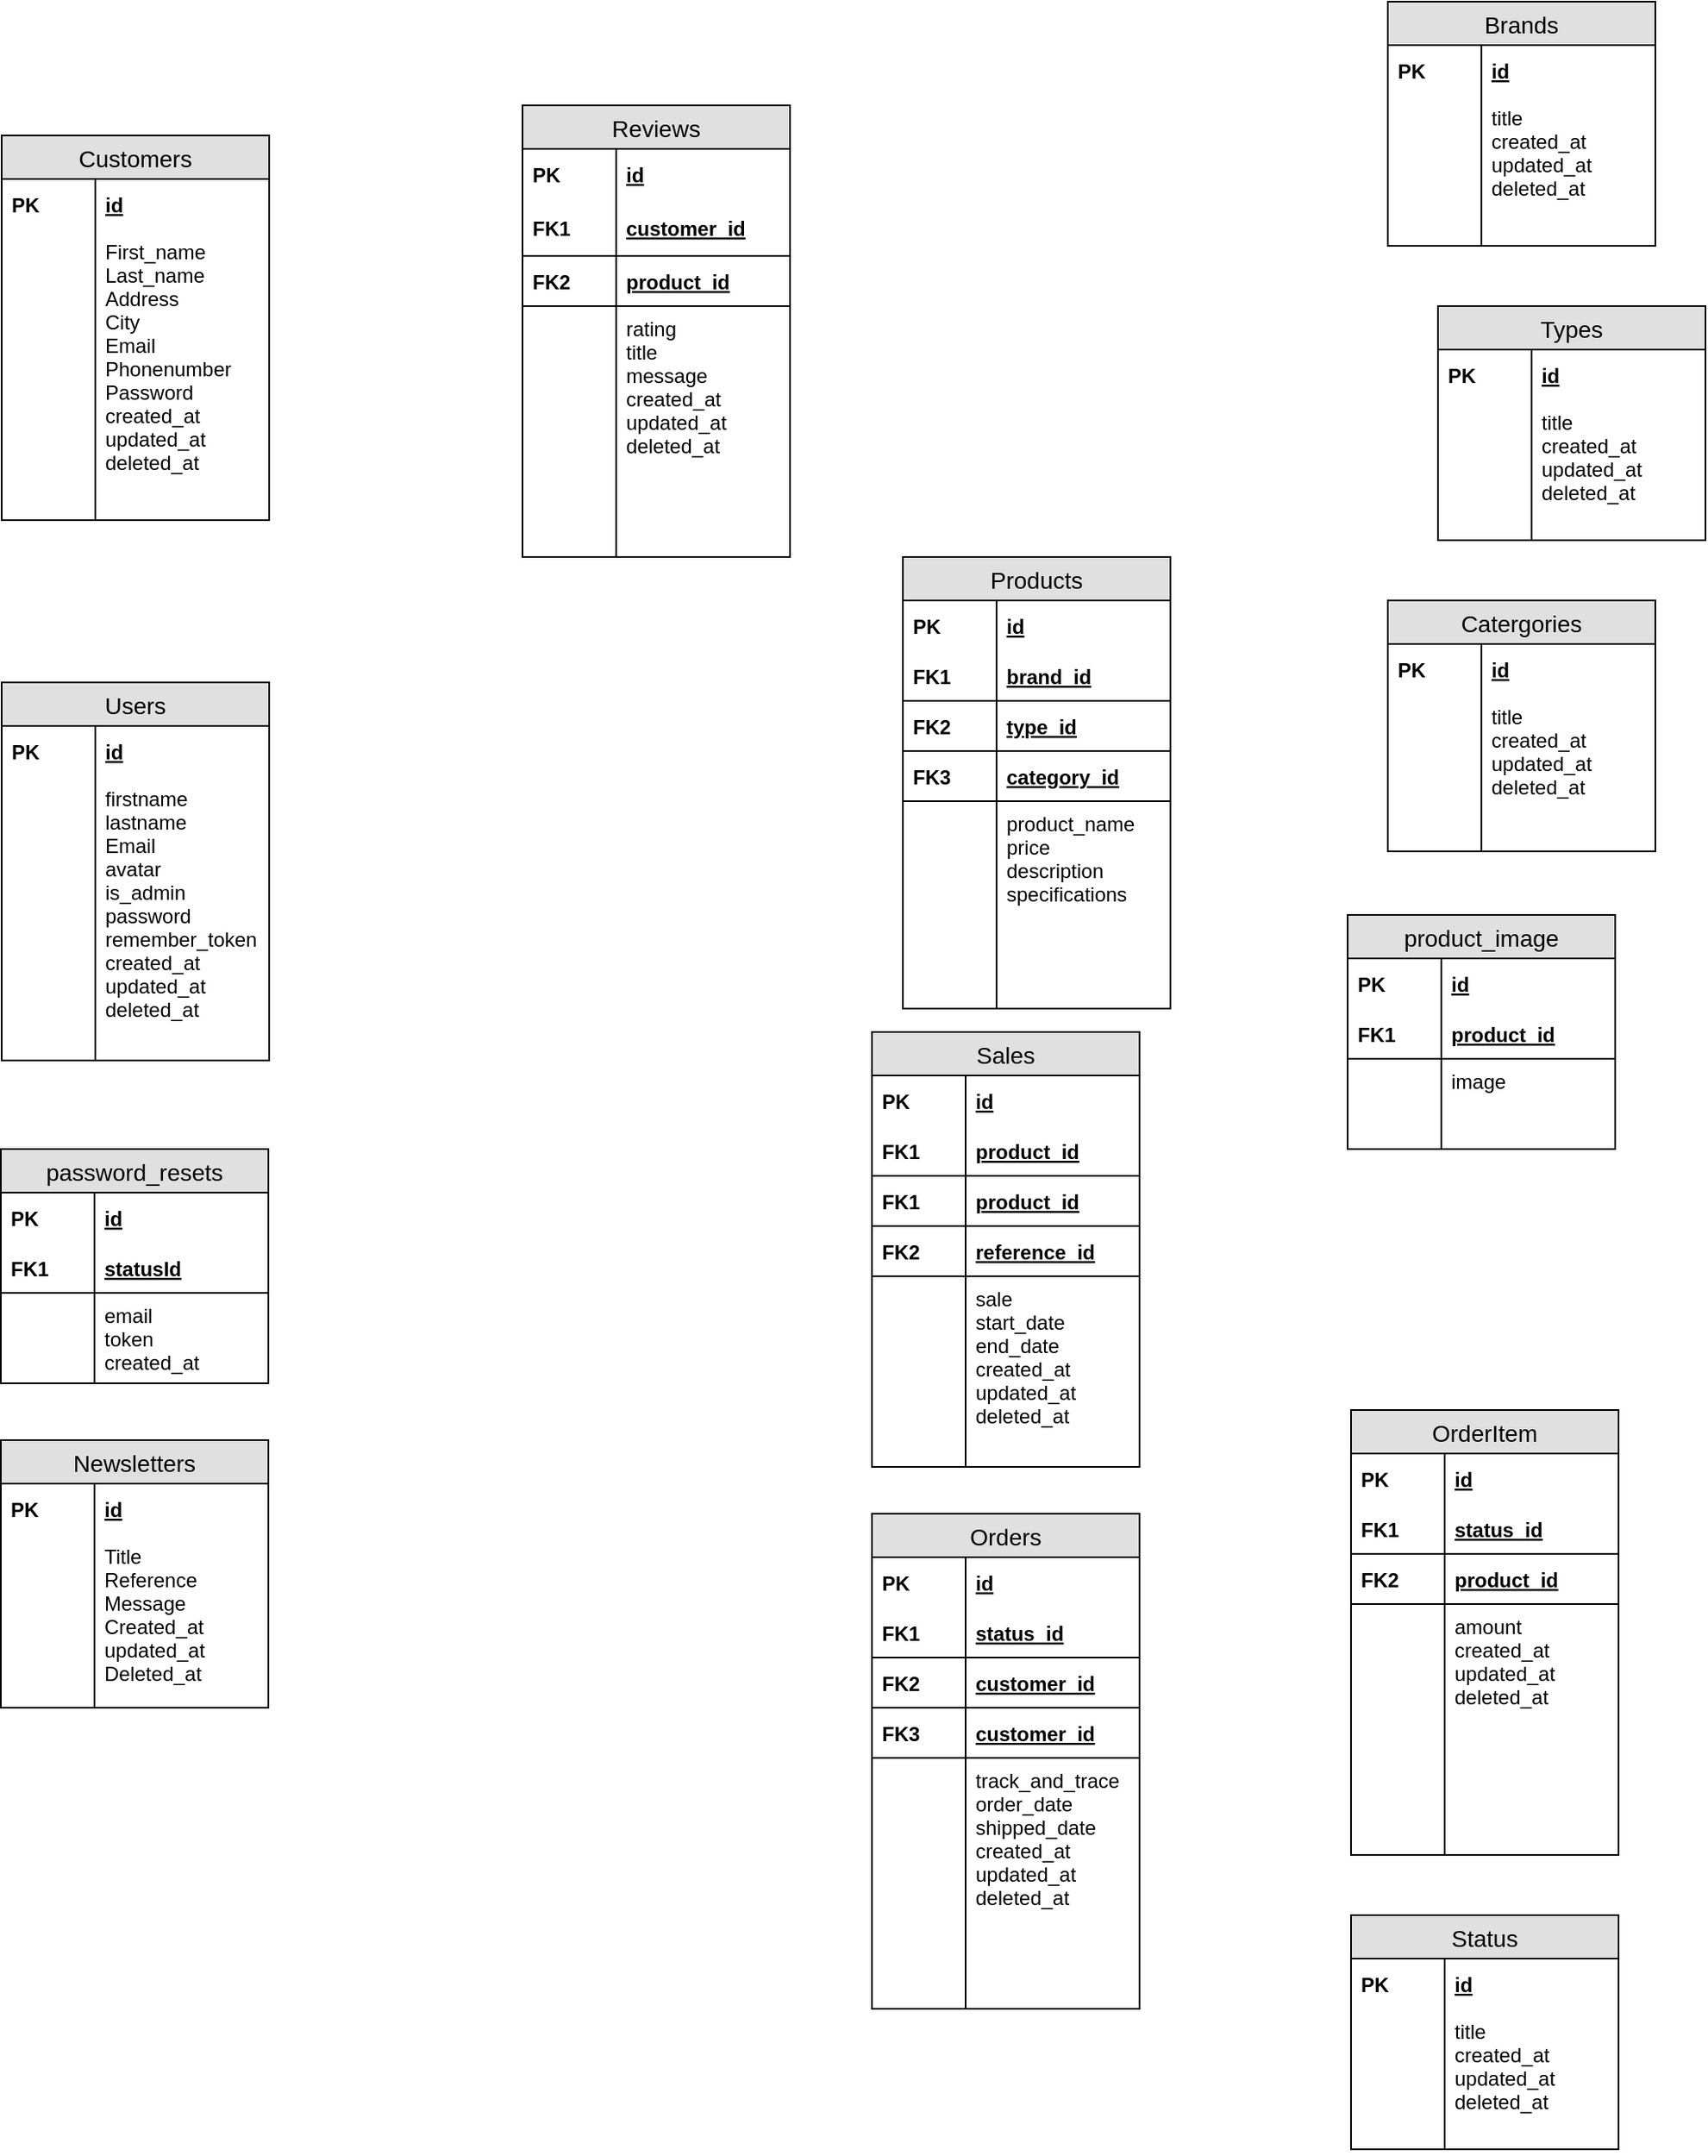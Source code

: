 <mxfile version="10.6.6" type="device"><diagram id="KkPdlIAnPe80sdSpznMc" name="Page-1"><mxGraphModel dx="2180" dy="2259" grid="1" gridSize="10" guides="1" tooltips="1" connect="1" arrows="1" fold="1" page="1" pageScale="1" pageWidth="827" pageHeight="1169" math="0" shadow="0"><root><mxCell id="0"/><mxCell id="1" parent="0"/><mxCell id="LSabZooOb-btMW3Cqpyk-1" value="Users" style="swimlane;fontStyle=0;childLayout=stackLayout;horizontal=1;startSize=26;fillColor=#e0e0e0;horizontalStack=0;resizeParent=1;resizeParentMax=0;resizeLast=0;collapsible=1;marginBottom=0;swimlaneFillColor=#ffffff;align=center;fontSize=14;" parent="1" vertex="1"><mxGeometry x="229" y="203" width="160" height="226" as="geometry"/></mxCell><mxCell id="C-ZoiLzfoRnEGjPuDSIJ-74" value="id" style="shape=partialRectangle;top=0;left=0;right=0;bottom=0;align=left;verticalAlign=middle;fillColor=none;spacingLeft=60;spacingRight=4;overflow=hidden;rotatable=0;points=[[0,0.5],[1,0.5]];portConstraint=eastwest;dropTarget=0;fontStyle=5;fontSize=12;" parent="LSabZooOb-btMW3Cqpyk-1" vertex="1"><mxGeometry y="26" width="160" height="30" as="geometry"/></mxCell><mxCell id="C-ZoiLzfoRnEGjPuDSIJ-75" value="PK" style="shape=partialRectangle;fontStyle=1;top=0;left=0;bottom=0;fillColor=none;align=left;verticalAlign=middle;spacingLeft=4;spacingRight=4;overflow=hidden;rotatable=0;points=[];portConstraint=eastwest;part=1;fontSize=12;" parent="C-ZoiLzfoRnEGjPuDSIJ-74" vertex="1" connectable="0"><mxGeometry width="56" height="30" as="geometry"/></mxCell><mxCell id="LSabZooOb-btMW3Cqpyk-6" value="firstname&#10;lastname&#10;Email&#10;avatar&#10;is_admin&#10;password&#10;remember_token&#10;created_at&#10;updated_at&#10;deleted_at&#10;" style="shape=partialRectangle;top=0;left=0;right=0;bottom=0;align=left;verticalAlign=top;fillColor=none;spacingLeft=60;spacingRight=4;overflow=hidden;rotatable=0;points=[[0,0.5],[1,0.5]];portConstraint=eastwest;dropTarget=0;fontSize=12;" parent="LSabZooOb-btMW3Cqpyk-1" vertex="1"><mxGeometry y="56" width="160" height="170" as="geometry"/></mxCell><mxCell id="LSabZooOb-btMW3Cqpyk-7" value="" style="shape=partialRectangle;top=0;left=0;bottom=0;fillColor=none;align=left;verticalAlign=top;spacingLeft=4;spacingRight=4;overflow=hidden;rotatable=0;points=[];portConstraint=eastwest;part=1;fontSize=12;" parent="LSabZooOb-btMW3Cqpyk-6" vertex="1" connectable="0"><mxGeometry width="56" height="170" as="geometry"/></mxCell><mxCell id="LSabZooOb-btMW3Cqpyk-8" value="Customers" style="swimlane;fontStyle=0;childLayout=stackLayout;horizontal=1;startSize=26;fillColor=#e0e0e0;horizontalStack=0;resizeParent=1;resizeParentMax=0;resizeLast=0;collapsible=1;marginBottom=0;swimlaneFillColor=#ffffff;align=center;fontSize=14;" parent="1" vertex="1"><mxGeometry x="229" y="-124" width="160" height="230" as="geometry"/></mxCell><mxCell id="LSabZooOb-btMW3Cqpyk-9" value="id" style="shape=partialRectangle;top=0;left=0;right=0;bottom=0;align=left;verticalAlign=middle;fillColor=none;spacingLeft=60;spacingRight=4;overflow=hidden;rotatable=0;points=[[0,0.5],[1,0.5]];portConstraint=eastwest;dropTarget=0;fontStyle=5;fontSize=12;" parent="LSabZooOb-btMW3Cqpyk-8" vertex="1"><mxGeometry y="26" width="160" height="30" as="geometry"/></mxCell><mxCell id="LSabZooOb-btMW3Cqpyk-10" value="PK" style="shape=partialRectangle;fontStyle=1;top=0;left=0;bottom=0;fillColor=none;align=left;verticalAlign=middle;spacingLeft=4;spacingRight=4;overflow=hidden;rotatable=0;points=[];portConstraint=eastwest;part=1;fontSize=12;" parent="LSabZooOb-btMW3Cqpyk-9" vertex="1" connectable="0"><mxGeometry width="56" height="30" as="geometry"/></mxCell><mxCell id="LSabZooOb-btMW3Cqpyk-13" value="First_name&#10;Last_name&#10;Address&#10;City&#10;Email&#10;Phonenumber&#10;Password&#10;created_at&#10;updated_at&#10;deleted_at" style="shape=partialRectangle;top=0;left=0;right=0;bottom=0;align=left;verticalAlign=top;fillColor=none;spacingLeft=60;spacingRight=4;overflow=hidden;rotatable=0;points=[[0,0.5],[1,0.5]];portConstraint=eastwest;dropTarget=0;fontSize=12;" parent="LSabZooOb-btMW3Cqpyk-8" vertex="1"><mxGeometry y="56" width="160" height="174" as="geometry"/></mxCell><mxCell id="LSabZooOb-btMW3Cqpyk-14" value="" style="shape=partialRectangle;top=0;left=0;bottom=0;fillColor=none;align=left;verticalAlign=top;spacingLeft=4;spacingRight=4;overflow=hidden;rotatable=0;points=[];portConstraint=eastwest;part=1;fontSize=12;" parent="LSabZooOb-btMW3Cqpyk-13" vertex="1" connectable="0"><mxGeometry width="56" height="174" as="geometry"/></mxCell><mxCell id="LSabZooOb-btMW3Cqpyk-15" value="Products" style="swimlane;fontStyle=0;childLayout=stackLayout;horizontal=1;startSize=26;fillColor=#e0e0e0;horizontalStack=0;resizeParent=1;resizeParentMax=0;resizeLast=0;collapsible=1;marginBottom=0;swimlaneFillColor=#ffffff;align=center;fontSize=14;" parent="1" vertex="1"><mxGeometry x="768" y="128" width="160" height="270" as="geometry"/></mxCell><mxCell id="LSabZooOb-btMW3Cqpyk-16" value="id" style="shape=partialRectangle;top=0;left=0;right=0;bottom=0;align=left;verticalAlign=middle;fillColor=none;spacingLeft=60;spacingRight=4;overflow=hidden;rotatable=0;points=[[0,0.5],[1,0.5]];portConstraint=eastwest;dropTarget=0;fontStyle=5;fontSize=12;" parent="LSabZooOb-btMW3Cqpyk-15" vertex="1"><mxGeometry y="26" width="160" height="30" as="geometry"/></mxCell><mxCell id="LSabZooOb-btMW3Cqpyk-17" value="PK" style="shape=partialRectangle;fontStyle=1;top=0;left=0;bottom=0;fillColor=none;align=left;verticalAlign=middle;spacingLeft=4;spacingRight=4;overflow=hidden;rotatable=0;points=[];portConstraint=eastwest;part=1;fontSize=12;" parent="LSabZooOb-btMW3Cqpyk-16" vertex="1" connectable="0"><mxGeometry width="56" height="30" as="geometry"/></mxCell><mxCell id="LSabZooOb-btMW3Cqpyk-18" value="brand_id" style="shape=partialRectangle;top=0;left=0;right=0;bottom=1;align=left;verticalAlign=middle;fillColor=none;spacingLeft=60;spacingRight=4;overflow=hidden;rotatable=0;points=[[0,0.5],[1,0.5]];portConstraint=eastwest;dropTarget=0;fontStyle=5;fontSize=12;" parent="LSabZooOb-btMW3Cqpyk-15" vertex="1"><mxGeometry y="56" width="160" height="30" as="geometry"/></mxCell><mxCell id="LSabZooOb-btMW3Cqpyk-19" value="FK1" style="shape=partialRectangle;fontStyle=1;top=0;left=0;bottom=0;fillColor=none;align=left;verticalAlign=middle;spacingLeft=4;spacingRight=4;overflow=hidden;rotatable=0;points=[];portConstraint=eastwest;part=1;fontSize=12;" parent="LSabZooOb-btMW3Cqpyk-18" vertex="1" connectable="0"><mxGeometry width="56" height="30" as="geometry"/></mxCell><mxCell id="C-ZoiLzfoRnEGjPuDSIJ-87" value="type_id" style="shape=partialRectangle;top=0;left=0;right=0;bottom=1;align=left;verticalAlign=middle;fillColor=none;spacingLeft=60;spacingRight=4;overflow=hidden;rotatable=0;points=[[0,0.5],[1,0.5]];portConstraint=eastwest;dropTarget=0;fontStyle=5;fontSize=12;" parent="LSabZooOb-btMW3Cqpyk-15" vertex="1"><mxGeometry y="86" width="160" height="30" as="geometry"/></mxCell><mxCell id="C-ZoiLzfoRnEGjPuDSIJ-88" value="FK2" style="shape=partialRectangle;fontStyle=1;top=0;left=0;bottom=0;fillColor=none;align=left;verticalAlign=middle;spacingLeft=4;spacingRight=4;overflow=hidden;rotatable=0;points=[];portConstraint=eastwest;part=1;fontSize=12;" parent="C-ZoiLzfoRnEGjPuDSIJ-87" vertex="1" connectable="0"><mxGeometry width="56" height="30" as="geometry"/></mxCell><mxCell id="C-ZoiLzfoRnEGjPuDSIJ-96" value="category_id" style="shape=partialRectangle;top=0;left=0;right=0;bottom=1;align=left;verticalAlign=middle;fillColor=none;spacingLeft=60;spacingRight=4;overflow=hidden;rotatable=0;points=[[0,0.5],[1,0.5]];portConstraint=eastwest;dropTarget=0;fontStyle=5;fontSize=12;" parent="LSabZooOb-btMW3Cqpyk-15" vertex="1"><mxGeometry y="116" width="160" height="30" as="geometry"/></mxCell><mxCell id="C-ZoiLzfoRnEGjPuDSIJ-97" value="FK3" style="shape=partialRectangle;fontStyle=1;top=0;left=0;bottom=0;fillColor=none;align=left;verticalAlign=middle;spacingLeft=4;spacingRight=4;overflow=hidden;rotatable=0;points=[];portConstraint=eastwest;part=1;fontSize=12;" parent="C-ZoiLzfoRnEGjPuDSIJ-96" vertex="1" connectable="0"><mxGeometry width="56" height="30" as="geometry"/></mxCell><mxCell id="LSabZooOb-btMW3Cqpyk-20" value="product_name&#10;price&#10;description&#10;specifications&#10;" style="shape=partialRectangle;top=0;left=0;right=0;bottom=0;align=left;verticalAlign=top;fillColor=none;spacingLeft=60;spacingRight=4;overflow=hidden;rotatable=0;points=[[0,0.5],[1,0.5]];portConstraint=eastwest;dropTarget=0;fontSize=12;" parent="LSabZooOb-btMW3Cqpyk-15" vertex="1"><mxGeometry y="146" width="160" height="124" as="geometry"/></mxCell><mxCell id="LSabZooOb-btMW3Cqpyk-21" value="" style="shape=partialRectangle;top=0;left=0;bottom=0;fillColor=none;align=left;verticalAlign=top;spacingLeft=4;spacingRight=4;overflow=hidden;rotatable=0;points=[];portConstraint=eastwest;part=1;fontSize=12;" parent="LSabZooOb-btMW3Cqpyk-20" vertex="1" connectable="0"><mxGeometry width="56" height="124" as="geometry"/></mxCell><mxCell id="LSabZooOb-btMW3Cqpyk-22" value="Sales" style="swimlane;fontStyle=0;childLayout=stackLayout;horizontal=1;startSize=26;fillColor=#e0e0e0;horizontalStack=0;resizeParent=1;resizeParentMax=0;resizeLast=0;collapsible=1;marginBottom=0;swimlaneFillColor=#ffffff;align=center;fontSize=14;" parent="1" vertex="1"><mxGeometry x="749.5" y="412" width="160" height="260" as="geometry"/></mxCell><mxCell id="LSabZooOb-btMW3Cqpyk-23" value="id" style="shape=partialRectangle;top=0;left=0;right=0;bottom=0;align=left;verticalAlign=middle;fillColor=none;spacingLeft=60;spacingRight=4;overflow=hidden;rotatable=0;points=[[0,0.5],[1,0.5]];portConstraint=eastwest;dropTarget=0;fontStyle=5;fontSize=12;" parent="LSabZooOb-btMW3Cqpyk-22" vertex="1"><mxGeometry y="26" width="160" height="30" as="geometry"/></mxCell><mxCell id="LSabZooOb-btMW3Cqpyk-24" value="PK" style="shape=partialRectangle;fontStyle=1;top=0;left=0;bottom=0;fillColor=none;align=left;verticalAlign=middle;spacingLeft=4;spacingRight=4;overflow=hidden;rotatable=0;points=[];portConstraint=eastwest;part=1;fontSize=12;" parent="LSabZooOb-btMW3Cqpyk-23" vertex="1" connectable="0"><mxGeometry width="56" height="30" as="geometry"/></mxCell><mxCell id="LSabZooOb-btMW3Cqpyk-25" value="product_id" style="shape=partialRectangle;top=0;left=0;right=0;bottom=1;align=left;verticalAlign=middle;fillColor=none;spacingLeft=60;spacingRight=4;overflow=hidden;rotatable=0;points=[[0,0.5],[1,0.5]];portConstraint=eastwest;dropTarget=0;fontStyle=5;fontSize=12;" parent="LSabZooOb-btMW3Cqpyk-22" vertex="1"><mxGeometry y="56" width="160" height="30" as="geometry"/></mxCell><mxCell id="LSabZooOb-btMW3Cqpyk-26" value="FK1" style="shape=partialRectangle;fontStyle=1;top=0;left=0;bottom=0;fillColor=none;align=left;verticalAlign=middle;spacingLeft=4;spacingRight=4;overflow=hidden;rotatable=0;points=[];portConstraint=eastwest;part=1;fontSize=12;" parent="LSabZooOb-btMW3Cqpyk-25" vertex="1" connectable="0"><mxGeometry width="56" height="30" as="geometry"/></mxCell><mxCell id="kPvNaV8XqZSj7f6YAjdq-21" value="product_id" style="shape=partialRectangle;top=0;left=0;right=0;bottom=1;align=left;verticalAlign=middle;fillColor=none;spacingLeft=60;spacingRight=4;overflow=hidden;rotatable=0;points=[[0,0.5],[1,0.5]];portConstraint=eastwest;dropTarget=0;fontStyle=5;fontSize=12;" vertex="1" parent="LSabZooOb-btMW3Cqpyk-22"><mxGeometry y="86" width="160" height="30" as="geometry"/></mxCell><mxCell id="kPvNaV8XqZSj7f6YAjdq-22" value="FK1" style="shape=partialRectangle;fontStyle=1;top=0;left=0;bottom=0;fillColor=none;align=left;verticalAlign=middle;spacingLeft=4;spacingRight=4;overflow=hidden;rotatable=0;points=[];portConstraint=eastwest;part=1;fontSize=12;" vertex="1" connectable="0" parent="kPvNaV8XqZSj7f6YAjdq-21"><mxGeometry width="56" height="30" as="geometry"/></mxCell><mxCell id="C-ZoiLzfoRnEGjPuDSIJ-83" value="reference_id" style="shape=partialRectangle;top=0;left=0;right=0;bottom=1;align=left;verticalAlign=middle;fillColor=none;spacingLeft=60;spacingRight=4;overflow=hidden;rotatable=0;points=[[0,0.5],[1,0.5]];portConstraint=eastwest;dropTarget=0;fontStyle=5;fontSize=12;" parent="LSabZooOb-btMW3Cqpyk-22" vertex="1"><mxGeometry y="116" width="160" height="30" as="geometry"/></mxCell><mxCell id="C-ZoiLzfoRnEGjPuDSIJ-84" value="FK2" style="shape=partialRectangle;fontStyle=1;top=0;left=0;bottom=0;fillColor=none;align=left;verticalAlign=middle;spacingLeft=4;spacingRight=4;overflow=hidden;rotatable=0;points=[];portConstraint=eastwest;part=1;fontSize=12;" parent="C-ZoiLzfoRnEGjPuDSIJ-83" vertex="1" connectable="0"><mxGeometry width="56" height="30" as="geometry"/></mxCell><mxCell id="LSabZooOb-btMW3Cqpyk-27" value="sale&#10;start_date&#10;end_date&#10;created_at&#10;updated_at&#10;deleted_at&#10;" style="shape=partialRectangle;top=0;left=0;right=0;bottom=0;align=left;verticalAlign=top;fillColor=none;spacingLeft=60;spacingRight=4;overflow=hidden;rotatable=0;points=[[0,0.5],[1,0.5]];portConstraint=eastwest;dropTarget=0;fontSize=12;" parent="LSabZooOb-btMW3Cqpyk-22" vertex="1"><mxGeometry y="146" width="160" height="114" as="geometry"/></mxCell><mxCell id="LSabZooOb-btMW3Cqpyk-28" value="" style="shape=partialRectangle;top=0;left=0;bottom=0;fillColor=none;align=left;verticalAlign=top;spacingLeft=4;spacingRight=4;overflow=hidden;rotatable=0;points=[];portConstraint=eastwest;part=1;fontSize=12;" parent="LSabZooOb-btMW3Cqpyk-27" vertex="1" connectable="0"><mxGeometry width="56" height="114" as="geometry"/></mxCell><mxCell id="LSabZooOb-btMW3Cqpyk-29" value="Orders" style="swimlane;fontStyle=0;childLayout=stackLayout;horizontal=1;startSize=26;fillColor=#e0e0e0;horizontalStack=0;resizeParent=1;resizeParentMax=0;resizeLast=0;collapsible=1;marginBottom=0;swimlaneFillColor=#ffffff;align=center;fontSize=14;" parent="1" vertex="1"><mxGeometry x="749.5" y="700" width="160" height="296" as="geometry"/></mxCell><mxCell id="LSabZooOb-btMW3Cqpyk-30" value="id" style="shape=partialRectangle;top=0;left=0;right=0;bottom=0;align=left;verticalAlign=middle;fillColor=none;spacingLeft=60;spacingRight=4;overflow=hidden;rotatable=0;points=[[0,0.5],[1,0.5]];portConstraint=eastwest;dropTarget=0;fontStyle=5;fontSize=12;" parent="LSabZooOb-btMW3Cqpyk-29" vertex="1"><mxGeometry y="26" width="160" height="30" as="geometry"/></mxCell><mxCell id="LSabZooOb-btMW3Cqpyk-31" value="PK" style="shape=partialRectangle;fontStyle=1;top=0;left=0;bottom=0;fillColor=none;align=left;verticalAlign=middle;spacingLeft=4;spacingRight=4;overflow=hidden;rotatable=0;points=[];portConstraint=eastwest;part=1;fontSize=12;" parent="LSabZooOb-btMW3Cqpyk-30" vertex="1" connectable="0"><mxGeometry width="56" height="30" as="geometry"/></mxCell><mxCell id="LSabZooOb-btMW3Cqpyk-32" value="status_id" style="shape=partialRectangle;top=0;left=0;right=0;bottom=1;align=left;verticalAlign=middle;fillColor=none;spacingLeft=60;spacingRight=4;overflow=hidden;rotatable=0;points=[[0,0.5],[1,0.5]];portConstraint=eastwest;dropTarget=0;fontStyle=5;fontSize=12;" parent="LSabZooOb-btMW3Cqpyk-29" vertex="1"><mxGeometry y="56" width="160" height="30" as="geometry"/></mxCell><mxCell id="LSabZooOb-btMW3Cqpyk-33" value="FK1" style="shape=partialRectangle;fontStyle=1;top=0;left=0;bottom=0;fillColor=none;align=left;verticalAlign=middle;spacingLeft=4;spacingRight=4;overflow=hidden;rotatable=0;points=[];portConstraint=eastwest;part=1;fontSize=12;" parent="LSabZooOb-btMW3Cqpyk-32" vertex="1" connectable="0"><mxGeometry width="56" height="30" as="geometry"/></mxCell><mxCell id="kPvNaV8XqZSj7f6YAjdq-1" value="customer_id" style="shape=partialRectangle;top=0;left=0;right=0;bottom=1;align=left;verticalAlign=middle;fillColor=none;spacingLeft=60;spacingRight=4;overflow=hidden;rotatable=0;points=[[0,0.5],[1,0.5]];portConstraint=eastwest;dropTarget=0;fontStyle=5;fontSize=12;" vertex="1" parent="LSabZooOb-btMW3Cqpyk-29"><mxGeometry y="86" width="160" height="30" as="geometry"/></mxCell><mxCell id="kPvNaV8XqZSj7f6YAjdq-2" value="FK2" style="shape=partialRectangle;fontStyle=1;top=0;left=0;bottom=0;fillColor=none;align=left;verticalAlign=middle;spacingLeft=4;spacingRight=4;overflow=hidden;rotatable=0;points=[];portConstraint=eastwest;part=1;fontSize=12;" vertex="1" connectable="0" parent="kPvNaV8XqZSj7f6YAjdq-1"><mxGeometry width="56" height="30" as="geometry"/></mxCell><mxCell id="kPvNaV8XqZSj7f6YAjdq-3" value="customer_id" style="shape=partialRectangle;top=0;left=0;right=0;bottom=1;align=left;verticalAlign=middle;fillColor=none;spacingLeft=60;spacingRight=4;overflow=hidden;rotatable=0;points=[[0,0.5],[1,0.5]];portConstraint=eastwest;dropTarget=0;fontStyle=5;fontSize=12;" vertex="1" parent="LSabZooOb-btMW3Cqpyk-29"><mxGeometry y="116" width="160" height="30" as="geometry"/></mxCell><mxCell id="kPvNaV8XqZSj7f6YAjdq-4" value="FK3" style="shape=partialRectangle;fontStyle=1;top=0;left=0;bottom=0;fillColor=none;align=left;verticalAlign=middle;spacingLeft=4;spacingRight=4;overflow=hidden;rotatable=0;points=[];portConstraint=eastwest;part=1;fontSize=12;" vertex="1" connectable="0" parent="kPvNaV8XqZSj7f6YAjdq-3"><mxGeometry width="56" height="30" as="geometry"/></mxCell><mxCell id="LSabZooOb-btMW3Cqpyk-34" value="track_and_trace&#10;order_date&#10;shipped_date&#10;created_at&#10;updated_at&#10;deleted_at" style="shape=partialRectangle;top=0;left=0;right=0;bottom=0;align=left;verticalAlign=top;fillColor=none;spacingLeft=60;spacingRight=4;overflow=hidden;rotatable=0;points=[[0,0.5],[1,0.5]];portConstraint=eastwest;dropTarget=0;fontSize=12;" parent="LSabZooOb-btMW3Cqpyk-29" vertex="1"><mxGeometry y="146" width="160" height="150" as="geometry"/></mxCell><mxCell id="LSabZooOb-btMW3Cqpyk-35" value="" style="shape=partialRectangle;top=0;left=0;bottom=0;fillColor=none;align=left;verticalAlign=top;spacingLeft=4;spacingRight=4;overflow=hidden;rotatable=0;points=[];portConstraint=eastwest;part=1;fontSize=12;" parent="LSabZooOb-btMW3Cqpyk-34" vertex="1" connectable="0"><mxGeometry width="56" height="150" as="geometry"/></mxCell><mxCell id="LSabZooOb-btMW3Cqpyk-36" value="Newsletters" style="swimlane;fontStyle=0;childLayout=stackLayout;horizontal=1;startSize=26;fillColor=#e0e0e0;horizontalStack=0;resizeParent=1;resizeParentMax=0;resizeLast=0;collapsible=1;marginBottom=0;swimlaneFillColor=#ffffff;align=center;fontSize=14;" parent="1" vertex="1"><mxGeometry x="228.5" y="656" width="160" height="160" as="geometry"/></mxCell><mxCell id="LSabZooOb-btMW3Cqpyk-37" value="id" style="shape=partialRectangle;top=0;left=0;right=0;bottom=0;align=left;verticalAlign=middle;fillColor=none;spacingLeft=60;spacingRight=4;overflow=hidden;rotatable=0;points=[[0,0.5],[1,0.5]];portConstraint=eastwest;dropTarget=0;fontStyle=5;fontSize=12;" parent="LSabZooOb-btMW3Cqpyk-36" vertex="1"><mxGeometry y="26" width="160" height="30" as="geometry"/></mxCell><mxCell id="LSabZooOb-btMW3Cqpyk-38" value="PK" style="shape=partialRectangle;fontStyle=1;top=0;left=0;bottom=0;fillColor=none;align=left;verticalAlign=middle;spacingLeft=4;spacingRight=4;overflow=hidden;rotatable=0;points=[];portConstraint=eastwest;part=1;fontSize=12;" parent="LSabZooOb-btMW3Cqpyk-37" vertex="1" connectable="0"><mxGeometry width="56" height="30" as="geometry"/></mxCell><mxCell id="LSabZooOb-btMW3Cqpyk-41" value="Title&#10;Reference&#10;Message&#10;Created_at&#10;updated_at&#10;Deleted_at&#10;" style="shape=partialRectangle;top=0;left=0;right=0;bottom=0;align=left;verticalAlign=top;fillColor=none;spacingLeft=60;spacingRight=4;overflow=hidden;rotatable=0;points=[[0,0.5],[1,0.5]];portConstraint=eastwest;dropTarget=0;fontSize=12;" parent="LSabZooOb-btMW3Cqpyk-36" vertex="1"><mxGeometry y="56" width="160" height="104" as="geometry"/></mxCell><mxCell id="LSabZooOb-btMW3Cqpyk-42" value="" style="shape=partialRectangle;top=0;left=0;bottom=0;fillColor=none;align=left;verticalAlign=top;spacingLeft=4;spacingRight=4;overflow=hidden;rotatable=0;points=[];portConstraint=eastwest;part=1;fontSize=12;" parent="LSabZooOb-btMW3Cqpyk-41" vertex="1" connectable="0"><mxGeometry width="56" height="104" as="geometry"/></mxCell><mxCell id="LSabZooOb-btMW3Cqpyk-43" value="Reviews" style="swimlane;fontStyle=0;childLayout=stackLayout;horizontal=1;startSize=26;fillColor=#e0e0e0;horizontalStack=0;resizeParent=1;resizeParentMax=0;resizeLast=0;collapsible=1;marginBottom=0;swimlaneFillColor=#ffffff;align=center;fontSize=14;" parent="1" vertex="1"><mxGeometry x="540.5" y="-142" width="160" height="270" as="geometry"/></mxCell><mxCell id="LSabZooOb-btMW3Cqpyk-44" value="id" style="shape=partialRectangle;top=0;left=0;right=0;bottom=0;align=left;verticalAlign=middle;fillColor=none;spacingLeft=60;spacingRight=4;overflow=hidden;rotatable=0;points=[[0,0.5],[1,0.5]];portConstraint=eastwest;dropTarget=0;fontStyle=5;fontSize=12;" parent="LSabZooOb-btMW3Cqpyk-43" vertex="1"><mxGeometry y="26" width="160" height="30" as="geometry"/></mxCell><mxCell id="LSabZooOb-btMW3Cqpyk-45" value="PK" style="shape=partialRectangle;fontStyle=1;top=0;left=0;bottom=0;fillColor=none;align=left;verticalAlign=middle;spacingLeft=4;spacingRight=4;overflow=hidden;rotatable=0;points=[];portConstraint=eastwest;part=1;fontSize=12;" parent="LSabZooOb-btMW3Cqpyk-44" vertex="1" connectable="0"><mxGeometry width="56" height="30" as="geometry"/></mxCell><mxCell id="LSabZooOb-btMW3Cqpyk-46" value="customer_id" style="shape=partialRectangle;top=0;left=0;right=0;bottom=1;align=left;verticalAlign=middle;fillColor=none;spacingLeft=60;spacingRight=4;overflow=hidden;rotatable=0;points=[[0,0.5],[1,0.5]];portConstraint=eastwest;dropTarget=0;fontStyle=5;fontSize=12;" parent="LSabZooOb-btMW3Cqpyk-43" vertex="1"><mxGeometry y="56" width="160" height="34" as="geometry"/></mxCell><mxCell id="LSabZooOb-btMW3Cqpyk-47" value="FK1" style="shape=partialRectangle;fontStyle=1;top=0;left=0;bottom=0;fillColor=none;align=left;verticalAlign=middle;spacingLeft=4;spacingRight=4;overflow=hidden;rotatable=0;points=[];portConstraint=eastwest;part=1;fontSize=12;" parent="LSabZooOb-btMW3Cqpyk-46" vertex="1" connectable="0"><mxGeometry width="56" height="34" as="geometry"/></mxCell><mxCell id="C-ZoiLzfoRnEGjPuDSIJ-76" value="product_id" style="shape=partialRectangle;top=0;left=0;right=0;bottom=1;align=left;verticalAlign=middle;fillColor=none;spacingLeft=60;spacingRight=4;overflow=hidden;rotatable=0;points=[[0,0.5],[1,0.5]];portConstraint=eastwest;dropTarget=0;fontStyle=5;fontSize=12;" parent="LSabZooOb-btMW3Cqpyk-43" vertex="1"><mxGeometry y="90" width="160" height="30" as="geometry"/></mxCell><mxCell id="C-ZoiLzfoRnEGjPuDSIJ-77" value="FK2" style="shape=partialRectangle;fontStyle=1;top=0;left=0;bottom=0;fillColor=none;align=left;verticalAlign=middle;spacingLeft=4;spacingRight=4;overflow=hidden;rotatable=0;points=[];portConstraint=eastwest;part=1;fontSize=12;" parent="C-ZoiLzfoRnEGjPuDSIJ-76" vertex="1" connectable="0"><mxGeometry width="56" height="30" as="geometry"/></mxCell><mxCell id="LSabZooOb-btMW3Cqpyk-48" value="rating&#10;title&#10;message&#10;created_at&#10;updated_at&#10;deleted_at&#10;" style="shape=partialRectangle;top=0;left=0;right=0;bottom=0;align=left;verticalAlign=top;fillColor=none;spacingLeft=60;spacingRight=4;overflow=hidden;rotatable=0;points=[[0,0.5],[1,0.5]];portConstraint=eastwest;dropTarget=0;fontSize=12;" parent="LSabZooOb-btMW3Cqpyk-43" vertex="1"><mxGeometry y="120" width="160" height="150" as="geometry"/></mxCell><mxCell id="LSabZooOb-btMW3Cqpyk-49" value="" style="shape=partialRectangle;top=0;left=0;bottom=0;fillColor=none;align=left;verticalAlign=top;spacingLeft=4;spacingRight=4;overflow=hidden;rotatable=0;points=[];portConstraint=eastwest;part=1;fontSize=12;" parent="LSabZooOb-btMW3Cqpyk-48" vertex="1" connectable="0"><mxGeometry width="56" height="150" as="geometry"/></mxCell><mxCell id="C-ZoiLzfoRnEGjPuDSIJ-1" value="Catergories" style="swimlane;fontStyle=0;childLayout=stackLayout;horizontal=1;startSize=26;fillColor=#e0e0e0;horizontalStack=0;resizeParent=1;resizeParentMax=0;resizeLast=0;collapsible=1;marginBottom=0;swimlaneFillColor=#ffffff;align=center;fontSize=14;" parent="1" vertex="1"><mxGeometry x="1058" y="154" width="160" height="150" as="geometry"/></mxCell><mxCell id="C-ZoiLzfoRnEGjPuDSIJ-2" value="id" style="shape=partialRectangle;top=0;left=0;right=0;bottom=0;align=left;verticalAlign=middle;fillColor=none;spacingLeft=60;spacingRight=4;overflow=hidden;rotatable=0;points=[[0,0.5],[1,0.5]];portConstraint=eastwest;dropTarget=0;fontStyle=5;fontSize=12;" parent="C-ZoiLzfoRnEGjPuDSIJ-1" vertex="1"><mxGeometry y="26" width="160" height="30" as="geometry"/></mxCell><mxCell id="C-ZoiLzfoRnEGjPuDSIJ-3" value="PK" style="shape=partialRectangle;fontStyle=1;top=0;left=0;bottom=0;fillColor=none;align=left;verticalAlign=middle;spacingLeft=4;spacingRight=4;overflow=hidden;rotatable=0;points=[];portConstraint=eastwest;part=1;fontSize=12;" parent="C-ZoiLzfoRnEGjPuDSIJ-2" vertex="1" connectable="0"><mxGeometry width="56" height="30" as="geometry"/></mxCell><mxCell id="C-ZoiLzfoRnEGjPuDSIJ-6" value="title&#10;created_at&#10;updated_at&#10;deleted_at&#10;" style="shape=partialRectangle;top=0;left=0;right=0;bottom=0;align=left;verticalAlign=top;fillColor=none;spacingLeft=60;spacingRight=4;overflow=hidden;rotatable=0;points=[[0,0.5],[1,0.5]];portConstraint=eastwest;dropTarget=0;fontSize=12;" parent="C-ZoiLzfoRnEGjPuDSIJ-1" vertex="1"><mxGeometry y="56" width="160" height="94" as="geometry"/></mxCell><mxCell id="C-ZoiLzfoRnEGjPuDSIJ-7" value="" style="shape=partialRectangle;top=0;left=0;bottom=0;fillColor=none;align=left;verticalAlign=top;spacingLeft=4;spacingRight=4;overflow=hidden;rotatable=0;points=[];portConstraint=eastwest;part=1;fontSize=12;" parent="C-ZoiLzfoRnEGjPuDSIJ-6" vertex="1" connectable="0"><mxGeometry width="56" height="94.0" as="geometry"/></mxCell><mxCell id="C-ZoiLzfoRnEGjPuDSIJ-8" value="Brands" style="swimlane;fontStyle=0;childLayout=stackLayout;horizontal=1;startSize=26;fillColor=#e0e0e0;horizontalStack=0;resizeParent=1;resizeParentMax=0;resizeLast=0;collapsible=1;marginBottom=0;swimlaneFillColor=#ffffff;align=center;fontSize=14;" parent="1" vertex="1"><mxGeometry x="1058" y="-204" width="160" height="146" as="geometry"/></mxCell><mxCell id="C-ZoiLzfoRnEGjPuDSIJ-9" value="id" style="shape=partialRectangle;top=0;left=0;right=0;bottom=0;align=left;verticalAlign=middle;fillColor=none;spacingLeft=60;spacingRight=4;overflow=hidden;rotatable=0;points=[[0,0.5],[1,0.5]];portConstraint=eastwest;dropTarget=0;fontStyle=5;fontSize=12;" parent="C-ZoiLzfoRnEGjPuDSIJ-8" vertex="1"><mxGeometry y="26" width="160" height="30" as="geometry"/></mxCell><mxCell id="C-ZoiLzfoRnEGjPuDSIJ-10" value="PK" style="shape=partialRectangle;fontStyle=1;top=0;left=0;bottom=0;fillColor=none;align=left;verticalAlign=middle;spacingLeft=4;spacingRight=4;overflow=hidden;rotatable=0;points=[];portConstraint=eastwest;part=1;fontSize=12;" parent="C-ZoiLzfoRnEGjPuDSIJ-9" vertex="1" connectable="0"><mxGeometry width="56" height="30" as="geometry"/></mxCell><mxCell id="C-ZoiLzfoRnEGjPuDSIJ-13" value="title&#10;created_at&#10;updated_at&#10;deleted_at&#10;" style="shape=partialRectangle;top=0;left=0;right=0;bottom=0;align=left;verticalAlign=top;fillColor=none;spacingLeft=60;spacingRight=4;overflow=hidden;rotatable=0;points=[[0,0.5],[1,0.5]];portConstraint=eastwest;dropTarget=0;fontSize=12;" parent="C-ZoiLzfoRnEGjPuDSIJ-8" vertex="1"><mxGeometry y="56" width="160" height="90" as="geometry"/></mxCell><mxCell id="C-ZoiLzfoRnEGjPuDSIJ-14" value="" style="shape=partialRectangle;top=0;left=0;bottom=0;fillColor=none;align=left;verticalAlign=top;spacingLeft=4;spacingRight=4;overflow=hidden;rotatable=0;points=[];portConstraint=eastwest;part=1;fontSize=12;" parent="C-ZoiLzfoRnEGjPuDSIJ-13" vertex="1" connectable="0"><mxGeometry width="56" height="90" as="geometry"/></mxCell><mxCell id="C-ZoiLzfoRnEGjPuDSIJ-15" value="Types" style="swimlane;fontStyle=0;childLayout=stackLayout;horizontal=1;startSize=26;fillColor=#e0e0e0;horizontalStack=0;resizeParent=1;resizeParentMax=0;resizeLast=0;collapsible=1;marginBottom=0;swimlaneFillColor=#ffffff;align=center;fontSize=14;" parent="1" vertex="1"><mxGeometry x="1088" y="-22" width="160" height="140" as="geometry"/></mxCell><mxCell id="C-ZoiLzfoRnEGjPuDSIJ-16" value="id" style="shape=partialRectangle;top=0;left=0;right=0;bottom=0;align=left;verticalAlign=middle;fillColor=none;spacingLeft=60;spacingRight=4;overflow=hidden;rotatable=0;points=[[0,0.5],[1,0.5]];portConstraint=eastwest;dropTarget=0;fontStyle=5;fontSize=12;" parent="C-ZoiLzfoRnEGjPuDSIJ-15" vertex="1"><mxGeometry y="26" width="160" height="30" as="geometry"/></mxCell><mxCell id="C-ZoiLzfoRnEGjPuDSIJ-17" value="PK" style="shape=partialRectangle;fontStyle=1;top=0;left=0;bottom=0;fillColor=none;align=left;verticalAlign=middle;spacingLeft=4;spacingRight=4;overflow=hidden;rotatable=0;points=[];portConstraint=eastwest;part=1;fontSize=12;" parent="C-ZoiLzfoRnEGjPuDSIJ-16" vertex="1" connectable="0"><mxGeometry width="56" height="30" as="geometry"/></mxCell><mxCell id="C-ZoiLzfoRnEGjPuDSIJ-20" value="title&#10;created_at&#10;updated_at&#10;deleted_at&#10;" style="shape=partialRectangle;top=0;left=0;right=0;bottom=0;align=left;verticalAlign=top;fillColor=none;spacingLeft=60;spacingRight=4;overflow=hidden;rotatable=0;points=[[0,0.5],[1,0.5]];portConstraint=eastwest;dropTarget=0;fontSize=12;" parent="C-ZoiLzfoRnEGjPuDSIJ-15" vertex="1"><mxGeometry y="56" width="160" height="84" as="geometry"/></mxCell><mxCell id="C-ZoiLzfoRnEGjPuDSIJ-21" value="" style="shape=partialRectangle;top=0;left=0;bottom=0;fillColor=none;align=left;verticalAlign=top;spacingLeft=4;spacingRight=4;overflow=hidden;rotatable=0;points=[];portConstraint=eastwest;part=1;fontSize=12;" parent="C-ZoiLzfoRnEGjPuDSIJ-20" vertex="1" connectable="0"><mxGeometry width="56" height="84" as="geometry"/></mxCell><mxCell id="C-ZoiLzfoRnEGjPuDSIJ-41" value="OrderItem" style="swimlane;fontStyle=0;childLayout=stackLayout;horizontal=1;startSize=26;fillColor=#e0e0e0;horizontalStack=0;resizeParent=1;resizeParentMax=0;resizeLast=0;collapsible=1;marginBottom=0;swimlaneFillColor=#ffffff;align=center;fontSize=14;shadow=0;" parent="1" vertex="1"><mxGeometry x="1036" y="638" width="160" height="266" as="geometry"/></mxCell><mxCell id="C-ZoiLzfoRnEGjPuDSIJ-42" value="id" style="shape=partialRectangle;top=0;left=0;right=0;bottom=0;align=left;verticalAlign=middle;fillColor=none;spacingLeft=60;spacingRight=4;overflow=hidden;rotatable=0;points=[[0,0.5],[1,0.5]];portConstraint=eastwest;dropTarget=0;fontStyle=5;fontSize=12;" parent="C-ZoiLzfoRnEGjPuDSIJ-41" vertex="1"><mxGeometry y="26" width="160" height="30" as="geometry"/></mxCell><mxCell id="C-ZoiLzfoRnEGjPuDSIJ-43" value="PK" style="shape=partialRectangle;fontStyle=1;top=0;left=0;bottom=0;fillColor=none;align=left;verticalAlign=middle;spacingLeft=4;spacingRight=4;overflow=hidden;rotatable=0;points=[];portConstraint=eastwest;part=1;fontSize=12;" parent="C-ZoiLzfoRnEGjPuDSIJ-42" vertex="1" connectable="0"><mxGeometry width="56" height="30" as="geometry"/></mxCell><mxCell id="C-ZoiLzfoRnEGjPuDSIJ-44" value="status_id" style="shape=partialRectangle;top=0;left=0;right=0;bottom=1;align=left;verticalAlign=middle;fillColor=none;spacingLeft=60;spacingRight=4;overflow=hidden;rotatable=0;points=[[0,0.5],[1,0.5]];portConstraint=eastwest;dropTarget=0;fontStyle=5;fontSize=12;" parent="C-ZoiLzfoRnEGjPuDSIJ-41" vertex="1"><mxGeometry y="56" width="160" height="30" as="geometry"/></mxCell><mxCell id="C-ZoiLzfoRnEGjPuDSIJ-45" value="FK1" style="shape=partialRectangle;fontStyle=1;top=0;left=0;bottom=0;fillColor=none;align=left;verticalAlign=middle;spacingLeft=4;spacingRight=4;overflow=hidden;rotatable=0;points=[];portConstraint=eastwest;part=1;fontSize=12;" parent="C-ZoiLzfoRnEGjPuDSIJ-44" vertex="1" connectable="0"><mxGeometry width="56" height="30" as="geometry"/></mxCell><mxCell id="kPvNaV8XqZSj7f6YAjdq-5" value="product_id" style="shape=partialRectangle;top=0;left=0;right=0;bottom=1;align=left;verticalAlign=middle;fillColor=none;spacingLeft=60;spacingRight=4;overflow=hidden;rotatable=0;points=[[0,0.5],[1,0.5]];portConstraint=eastwest;dropTarget=0;fontStyle=5;fontSize=12;" vertex="1" parent="C-ZoiLzfoRnEGjPuDSIJ-41"><mxGeometry y="86" width="160" height="30" as="geometry"/></mxCell><mxCell id="kPvNaV8XqZSj7f6YAjdq-6" value="FK2" style="shape=partialRectangle;fontStyle=1;top=0;left=0;bottom=0;fillColor=none;align=left;verticalAlign=middle;spacingLeft=4;spacingRight=4;overflow=hidden;rotatable=0;points=[];portConstraint=eastwest;part=1;fontSize=12;" vertex="1" connectable="0" parent="kPvNaV8XqZSj7f6YAjdq-5"><mxGeometry width="56" height="30" as="geometry"/></mxCell><mxCell id="C-ZoiLzfoRnEGjPuDSIJ-46" value="amount&#10;created_at&#10;updated_at&#10;deleted_at&#10;" style="shape=partialRectangle;top=0;left=0;right=0;bottom=0;align=left;verticalAlign=top;fillColor=none;spacingLeft=60;spacingRight=4;overflow=hidden;rotatable=0;points=[[0,0.5],[1,0.5]];portConstraint=eastwest;dropTarget=0;fontSize=12;" parent="C-ZoiLzfoRnEGjPuDSIJ-41" vertex="1"><mxGeometry y="116" width="160" height="150" as="geometry"/></mxCell><mxCell id="C-ZoiLzfoRnEGjPuDSIJ-47" value="" style="shape=partialRectangle;top=0;left=0;bottom=0;fillColor=none;align=left;verticalAlign=top;spacingLeft=4;spacingRight=4;overflow=hidden;rotatable=0;points=[];portConstraint=eastwest;part=1;fontSize=12;" parent="C-ZoiLzfoRnEGjPuDSIJ-46" vertex="1" connectable="0"><mxGeometry width="56" height="150" as="geometry"/></mxCell><mxCell id="C-ZoiLzfoRnEGjPuDSIJ-48" value="password_resets" style="swimlane;fontStyle=0;childLayout=stackLayout;horizontal=1;startSize=26;fillColor=#e0e0e0;horizontalStack=0;resizeParent=1;resizeParentMax=0;resizeLast=0;collapsible=1;marginBottom=0;swimlaneFillColor=#ffffff;align=center;fontSize=14;" parent="1" vertex="1"><mxGeometry x="228.5" y="482" width="160" height="140" as="geometry"/></mxCell><mxCell id="C-ZoiLzfoRnEGjPuDSIJ-49" value="id" style="shape=partialRectangle;top=0;left=0;right=0;bottom=0;align=left;verticalAlign=middle;fillColor=none;spacingLeft=60;spacingRight=4;overflow=hidden;rotatable=0;points=[[0,0.5],[1,0.5]];portConstraint=eastwest;dropTarget=0;fontStyle=5;fontSize=12;" parent="C-ZoiLzfoRnEGjPuDSIJ-48" vertex="1"><mxGeometry y="26" width="160" height="30" as="geometry"/></mxCell><mxCell id="C-ZoiLzfoRnEGjPuDSIJ-50" value="PK" style="shape=partialRectangle;fontStyle=1;top=0;left=0;bottom=0;fillColor=none;align=left;verticalAlign=middle;spacingLeft=4;spacingRight=4;overflow=hidden;rotatable=0;points=[];portConstraint=eastwest;part=1;fontSize=12;" parent="C-ZoiLzfoRnEGjPuDSIJ-49" vertex="1" connectable="0"><mxGeometry width="56" height="30" as="geometry"/></mxCell><mxCell id="C-ZoiLzfoRnEGjPuDSIJ-51" value="statusId" style="shape=partialRectangle;top=0;left=0;right=0;bottom=1;align=left;verticalAlign=middle;fillColor=none;spacingLeft=60;spacingRight=4;overflow=hidden;rotatable=0;points=[[0,0.5],[1,0.5]];portConstraint=eastwest;dropTarget=0;fontStyle=5;fontSize=12;" parent="C-ZoiLzfoRnEGjPuDSIJ-48" vertex="1"><mxGeometry y="56" width="160" height="30" as="geometry"/></mxCell><mxCell id="C-ZoiLzfoRnEGjPuDSIJ-52" value="FK1" style="shape=partialRectangle;fontStyle=1;top=0;left=0;bottom=0;fillColor=none;align=left;verticalAlign=middle;spacingLeft=4;spacingRight=4;overflow=hidden;rotatable=0;points=[];portConstraint=eastwest;part=1;fontSize=12;" parent="C-ZoiLzfoRnEGjPuDSIJ-51" vertex="1" connectable="0"><mxGeometry width="56" height="30" as="geometry"/></mxCell><mxCell id="C-ZoiLzfoRnEGjPuDSIJ-53" value="email&#10;token&#10;created_at&#10;" style="shape=partialRectangle;top=0;left=0;right=0;bottom=0;align=left;verticalAlign=top;fillColor=none;spacingLeft=60;spacingRight=4;overflow=hidden;rotatable=0;points=[[0,0.5],[1,0.5]];portConstraint=eastwest;dropTarget=0;fontSize=12;" parent="C-ZoiLzfoRnEGjPuDSIJ-48" vertex="1"><mxGeometry y="86" width="160" height="54" as="geometry"/></mxCell><mxCell id="C-ZoiLzfoRnEGjPuDSIJ-54" value="" style="shape=partialRectangle;top=0;left=0;bottom=0;fillColor=none;align=left;verticalAlign=top;spacingLeft=4;spacingRight=4;overflow=hidden;rotatable=0;points=[];portConstraint=eastwest;part=1;fontSize=12;" parent="C-ZoiLzfoRnEGjPuDSIJ-53" vertex="1" connectable="0"><mxGeometry width="56" height="54" as="geometry"/></mxCell><mxCell id="C-ZoiLzfoRnEGjPuDSIJ-65" value="product_image" style="swimlane;fontStyle=0;childLayout=stackLayout;horizontal=1;startSize=26;fillColor=#e0e0e0;horizontalStack=0;resizeParent=1;resizeParentMax=0;resizeLast=0;collapsible=1;marginBottom=0;swimlaneFillColor=#ffffff;align=center;fontSize=14;" parent="1" vertex="1"><mxGeometry x="1034" y="342" width="160" height="140" as="geometry"/></mxCell><mxCell id="C-ZoiLzfoRnEGjPuDSIJ-66" value="id" style="shape=partialRectangle;top=0;left=0;right=0;bottom=0;align=left;verticalAlign=middle;fillColor=none;spacingLeft=60;spacingRight=4;overflow=hidden;rotatable=0;points=[[0,0.5],[1,0.5]];portConstraint=eastwest;dropTarget=0;fontStyle=5;fontSize=12;" parent="C-ZoiLzfoRnEGjPuDSIJ-65" vertex="1"><mxGeometry y="26" width="160" height="30" as="geometry"/></mxCell><mxCell id="C-ZoiLzfoRnEGjPuDSIJ-67" value="PK" style="shape=partialRectangle;fontStyle=1;top=0;left=0;bottom=0;fillColor=none;align=left;verticalAlign=middle;spacingLeft=4;spacingRight=4;overflow=hidden;rotatable=0;points=[];portConstraint=eastwest;part=1;fontSize=12;" parent="C-ZoiLzfoRnEGjPuDSIJ-66" vertex="1" connectable="0"><mxGeometry width="56" height="30" as="geometry"/></mxCell><mxCell id="C-ZoiLzfoRnEGjPuDSIJ-68" value="product_id" style="shape=partialRectangle;top=0;left=0;right=0;bottom=1;align=left;verticalAlign=middle;fillColor=none;spacingLeft=60;spacingRight=4;overflow=hidden;rotatable=0;points=[[0,0.5],[1,0.5]];portConstraint=eastwest;dropTarget=0;fontStyle=5;fontSize=12;" parent="C-ZoiLzfoRnEGjPuDSIJ-65" vertex="1"><mxGeometry y="56" width="160" height="30" as="geometry"/></mxCell><mxCell id="C-ZoiLzfoRnEGjPuDSIJ-69" value="FK1" style="shape=partialRectangle;fontStyle=1;top=0;left=0;bottom=0;fillColor=none;align=left;verticalAlign=middle;spacingLeft=4;spacingRight=4;overflow=hidden;rotatable=0;points=[];portConstraint=eastwest;part=1;fontSize=12;" parent="C-ZoiLzfoRnEGjPuDSIJ-68" vertex="1" connectable="0"><mxGeometry width="56" height="30" as="geometry"/></mxCell><mxCell id="C-ZoiLzfoRnEGjPuDSIJ-70" value="image&#10;&#10;" style="shape=partialRectangle;top=0;left=0;right=0;bottom=0;align=left;verticalAlign=top;fillColor=none;spacingLeft=60;spacingRight=4;overflow=hidden;rotatable=0;points=[[0,0.5],[1,0.5]];portConstraint=eastwest;dropTarget=0;fontSize=12;" parent="C-ZoiLzfoRnEGjPuDSIJ-65" vertex="1"><mxGeometry y="86" width="160" height="54" as="geometry"/></mxCell><mxCell id="C-ZoiLzfoRnEGjPuDSIJ-71" value="" style="shape=partialRectangle;top=0;left=0;bottom=0;fillColor=none;align=left;verticalAlign=top;spacingLeft=4;spacingRight=4;overflow=hidden;rotatable=0;points=[];portConstraint=eastwest;part=1;fontSize=12;" parent="C-ZoiLzfoRnEGjPuDSIJ-70" vertex="1" connectable="0"><mxGeometry width="56" height="54" as="geometry"/></mxCell><mxCell id="kPvNaV8XqZSj7f6YAjdq-41" value="Status" style="swimlane;fontStyle=0;childLayout=stackLayout;horizontal=1;startSize=26;fillColor=#e0e0e0;horizontalStack=0;resizeParent=1;resizeParentMax=0;resizeLast=0;collapsible=1;marginBottom=0;swimlaneFillColor=#ffffff;align=center;fontSize=14;" vertex="1" parent="1"><mxGeometry x="1036" y="940" width="160" height="140" as="geometry"/></mxCell><mxCell id="kPvNaV8XqZSj7f6YAjdq-42" value="id" style="shape=partialRectangle;top=0;left=0;right=0;bottom=0;align=left;verticalAlign=middle;fillColor=none;spacingLeft=60;spacingRight=4;overflow=hidden;rotatable=0;points=[[0,0.5],[1,0.5]];portConstraint=eastwest;dropTarget=0;fontStyle=5;fontSize=12;" vertex="1" parent="kPvNaV8XqZSj7f6YAjdq-41"><mxGeometry y="26" width="160" height="30" as="geometry"/></mxCell><mxCell id="kPvNaV8XqZSj7f6YAjdq-43" value="PK" style="shape=partialRectangle;fontStyle=1;top=0;left=0;bottom=0;fillColor=none;align=left;verticalAlign=middle;spacingLeft=4;spacingRight=4;overflow=hidden;rotatable=0;points=[];portConstraint=eastwest;part=1;fontSize=12;" vertex="1" connectable="0" parent="kPvNaV8XqZSj7f6YAjdq-42"><mxGeometry width="56" height="30" as="geometry"/></mxCell><mxCell id="kPvNaV8XqZSj7f6YAjdq-44" value="title&#10;created_at&#10;updated_at&#10;deleted_at&#10;" style="shape=partialRectangle;top=0;left=0;right=0;bottom=0;align=left;verticalAlign=top;fillColor=none;spacingLeft=60;spacingRight=4;overflow=hidden;rotatable=0;points=[[0,0.5],[1,0.5]];portConstraint=eastwest;dropTarget=0;fontSize=12;" vertex="1" parent="kPvNaV8XqZSj7f6YAjdq-41"><mxGeometry y="56" width="160" height="84" as="geometry"/></mxCell><mxCell id="kPvNaV8XqZSj7f6YAjdq-45" value="" style="shape=partialRectangle;top=0;left=0;bottom=0;fillColor=none;align=left;verticalAlign=top;spacingLeft=4;spacingRight=4;overflow=hidden;rotatable=0;points=[];portConstraint=eastwest;part=1;fontSize=12;" vertex="1" connectable="0" parent="kPvNaV8XqZSj7f6YAjdq-44"><mxGeometry width="56" height="84" as="geometry"/></mxCell></root></mxGraphModel></diagram></mxfile>